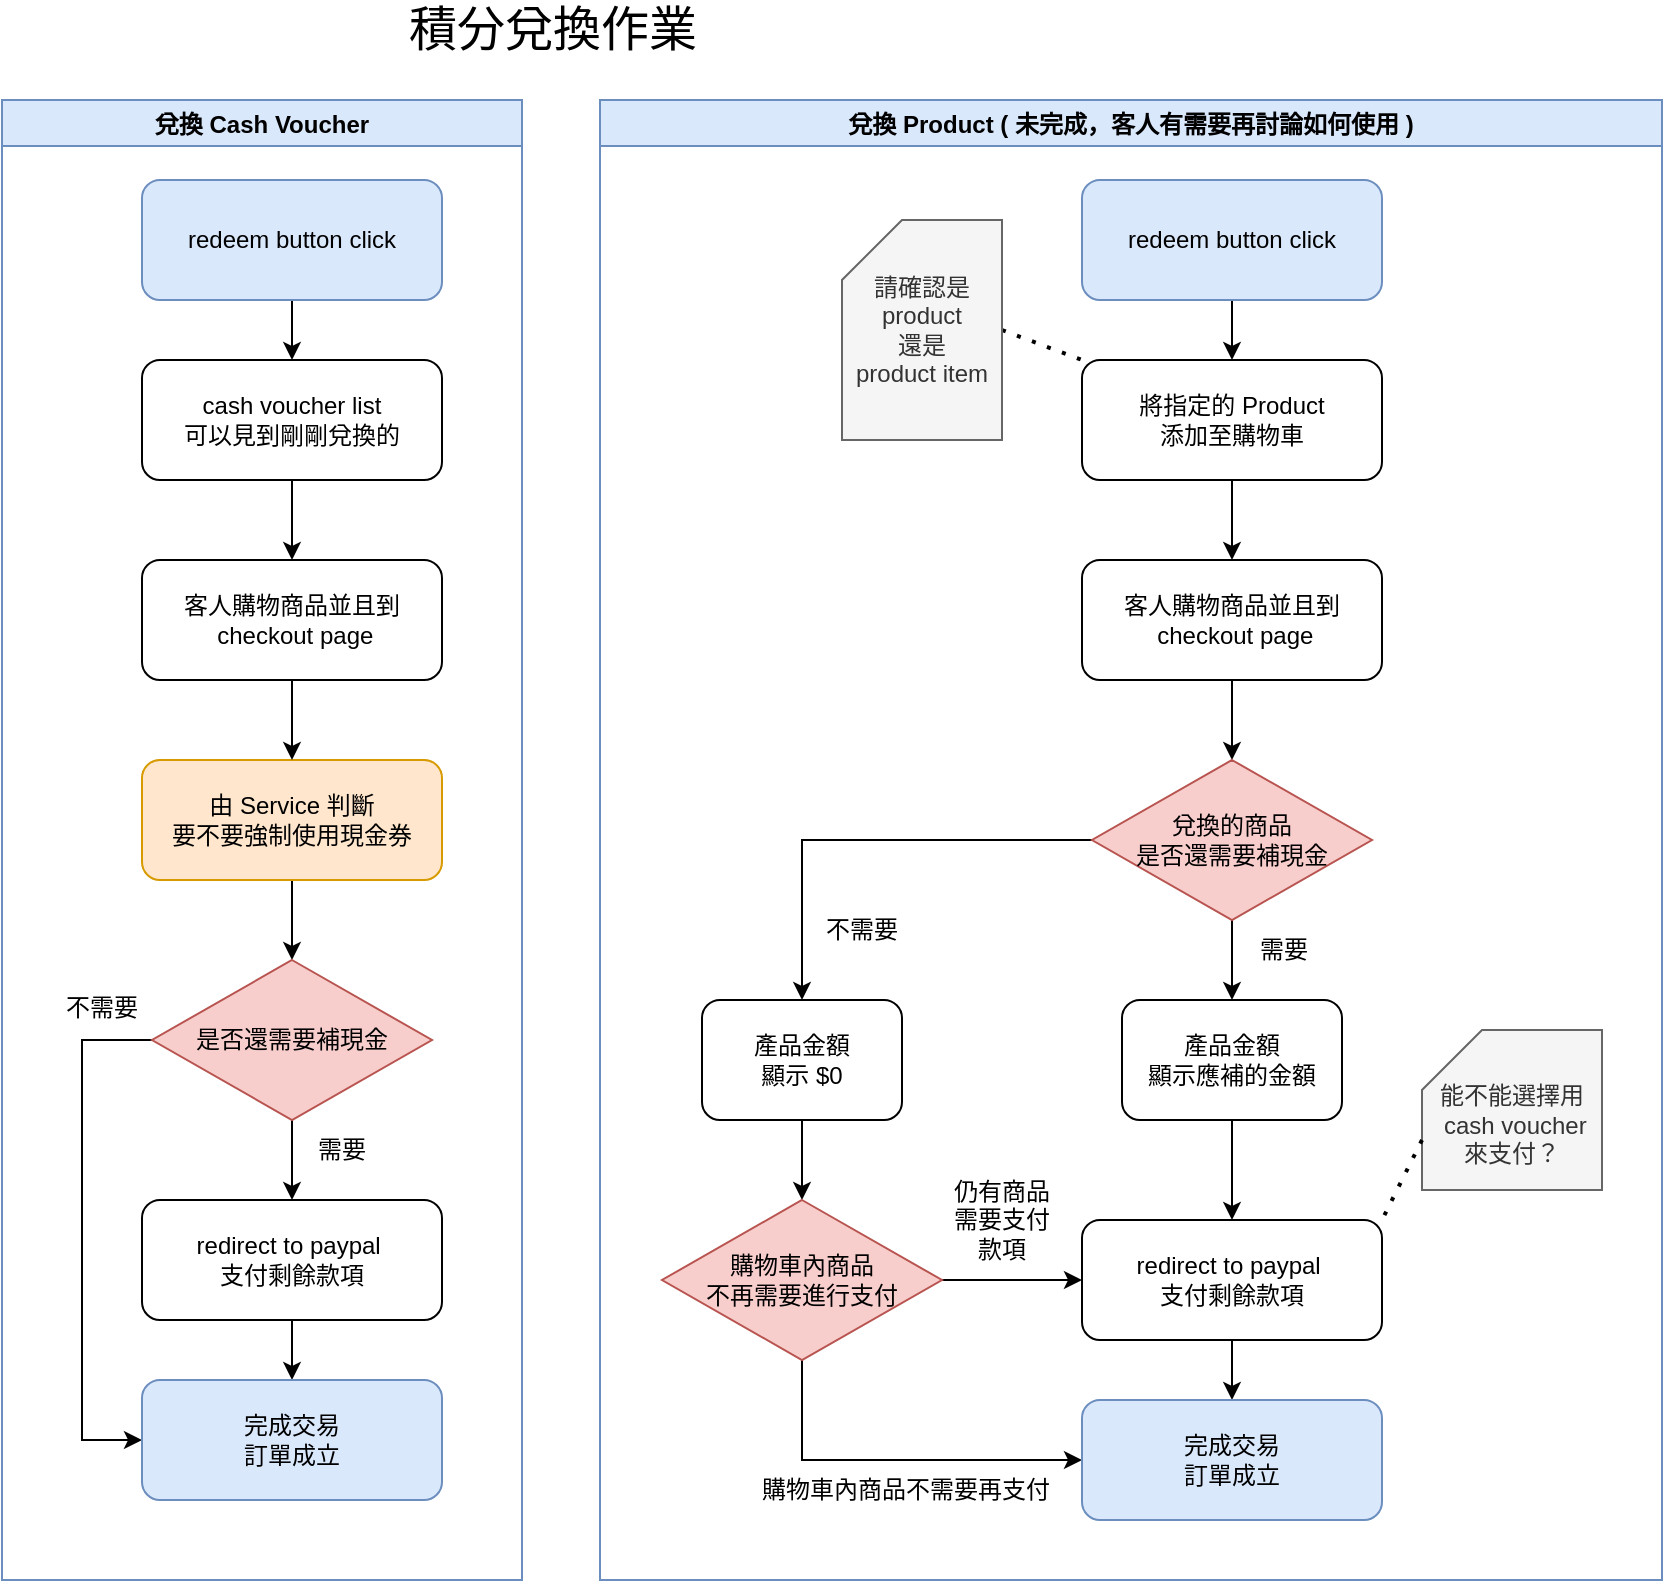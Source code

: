 <mxfile version="16.4.7" type="github">
  <diagram id="SMRFMMhf17_Ie4FboQM1" name="Page-1">
    <mxGraphModel dx="1878" dy="670" grid="1" gridSize="10" guides="1" tooltips="1" connect="1" arrows="1" fold="1" page="1" pageScale="1" pageWidth="827" pageHeight="1169" math="0" shadow="0">
      <root>
        <mxCell id="0" />
        <mxCell id="1" parent="0" />
        <mxCell id="7-hZs9UUzoJmamspiq4g-12" value="兌換 Cash Voucher" style="swimlane;fillColor=#dae8fc;strokeColor=#6c8ebf;" parent="1" vertex="1">
          <mxGeometry x="450" y="80" width="260" height="740" as="geometry" />
        </mxCell>
        <mxCell id="7-hZs9UUzoJmamspiq4g-6" value="cash voucher list &lt;br&gt;可以見到剛剛兌換的" style="rounded=1;whiteSpace=wrap;html=1;" parent="7-hZs9UUzoJmamspiq4g-12" vertex="1">
          <mxGeometry x="70" y="130" width="150" height="60" as="geometry" />
        </mxCell>
        <mxCell id="7-hZs9UUzoJmamspiq4g-15" value="" style="edgeStyle=orthogonalEdgeStyle;rounded=0;orthogonalLoop=1;jettySize=auto;html=1;" parent="7-hZs9UUzoJmamspiq4g-12" source="7-hZs9UUzoJmamspiq4g-13" target="7-hZs9UUzoJmamspiq4g-6" edge="1">
          <mxGeometry relative="1" as="geometry" />
        </mxCell>
        <mxCell id="7-hZs9UUzoJmamspiq4g-13" value="redeem button click" style="rounded=1;whiteSpace=wrap;html=1;fillColor=#dae8fc;strokeColor=#6c8ebf;" parent="7-hZs9UUzoJmamspiq4g-12" vertex="1">
          <mxGeometry x="70" y="40" width="150" height="60" as="geometry" />
        </mxCell>
        <mxCell id="7-hZs9UUzoJmamspiq4g-16" value="客人購物商品並且到&lt;br&gt;&amp;nbsp;checkout page" style="rounded=1;whiteSpace=wrap;html=1;" parent="7-hZs9UUzoJmamspiq4g-12" vertex="1">
          <mxGeometry x="70" y="230" width="150" height="60" as="geometry" />
        </mxCell>
        <mxCell id="7-hZs9UUzoJmamspiq4g-17" value="" style="edgeStyle=orthogonalEdgeStyle;rounded=0;orthogonalLoop=1;jettySize=auto;html=1;" parent="7-hZs9UUzoJmamspiq4g-12" source="7-hZs9UUzoJmamspiq4g-6" target="7-hZs9UUzoJmamspiq4g-16" edge="1">
          <mxGeometry relative="1" as="geometry" />
        </mxCell>
        <mxCell id="7-hZs9UUzoJmamspiq4g-23" value="" style="edgeStyle=orthogonalEdgeStyle;rounded=0;orthogonalLoop=1;jettySize=auto;html=1;" parent="7-hZs9UUzoJmamspiq4g-12" source="7-hZs9UUzoJmamspiq4g-18" target="7-hZs9UUzoJmamspiq4g-22" edge="1">
          <mxGeometry relative="1" as="geometry" />
        </mxCell>
        <mxCell id="7-hZs9UUzoJmamspiq4g-18" value="由 Service 判斷&lt;br&gt;要不要強制使用現金券" style="rounded=1;whiteSpace=wrap;html=1;fillColor=#ffe6cc;strokeColor=#d79b00;" parent="7-hZs9UUzoJmamspiq4g-12" vertex="1">
          <mxGeometry x="70" y="330" width="150" height="60" as="geometry" />
        </mxCell>
        <mxCell id="7-hZs9UUzoJmamspiq4g-19" value="" style="edgeStyle=orthogonalEdgeStyle;rounded=0;orthogonalLoop=1;jettySize=auto;html=1;" parent="7-hZs9UUzoJmamspiq4g-12" source="7-hZs9UUzoJmamspiq4g-16" target="7-hZs9UUzoJmamspiq4g-18" edge="1">
          <mxGeometry relative="1" as="geometry" />
        </mxCell>
        <mxCell id="7-hZs9UUzoJmamspiq4g-25" value="" style="edgeStyle=orthogonalEdgeStyle;rounded=0;orthogonalLoop=1;jettySize=auto;html=1;entryX=0.5;entryY=0;entryDx=0;entryDy=0;" parent="7-hZs9UUzoJmamspiq4g-12" source="7-hZs9UUzoJmamspiq4g-22" target="7-hZs9UUzoJmamspiq4g-26" edge="1">
          <mxGeometry relative="1" as="geometry">
            <mxPoint x="145" y="550" as="targetPoint" />
          </mxGeometry>
        </mxCell>
        <mxCell id="7-hZs9UUzoJmamspiq4g-29" style="edgeStyle=orthogonalEdgeStyle;rounded=0;orthogonalLoop=1;jettySize=auto;html=1;entryX=0;entryY=0.5;entryDx=0;entryDy=0;" parent="7-hZs9UUzoJmamspiq4g-12" source="7-hZs9UUzoJmamspiq4g-22" target="7-hZs9UUzoJmamspiq4g-28" edge="1">
          <mxGeometry relative="1" as="geometry">
            <Array as="points">
              <mxPoint x="40" y="470" />
              <mxPoint x="40" y="670" />
            </Array>
          </mxGeometry>
        </mxCell>
        <mxCell id="7-hZs9UUzoJmamspiq4g-22" value="是否還需要補現金" style="rhombus;whiteSpace=wrap;html=1;fillColor=#f8cecc;strokeColor=#b85450;" parent="7-hZs9UUzoJmamspiq4g-12" vertex="1">
          <mxGeometry x="75" y="430" width="140" height="80" as="geometry" />
        </mxCell>
        <mxCell id="7-hZs9UUzoJmamspiq4g-30" value="" style="edgeStyle=orthogonalEdgeStyle;rounded=0;orthogonalLoop=1;jettySize=auto;html=1;" parent="7-hZs9UUzoJmamspiq4g-12" source="7-hZs9UUzoJmamspiq4g-26" target="7-hZs9UUzoJmamspiq4g-28" edge="1">
          <mxGeometry relative="1" as="geometry" />
        </mxCell>
        <mxCell id="7-hZs9UUzoJmamspiq4g-26" value="redirect to paypal&amp;nbsp;&lt;br&gt;支付剩餘款項" style="rounded=1;whiteSpace=wrap;html=1;" parent="7-hZs9UUzoJmamspiq4g-12" vertex="1">
          <mxGeometry x="70" y="550" width="150" height="60" as="geometry" />
        </mxCell>
        <mxCell id="7-hZs9UUzoJmamspiq4g-27" value="需要" style="text;html=1;strokeColor=none;fillColor=none;align=center;verticalAlign=middle;whiteSpace=wrap;rounded=0;" parent="7-hZs9UUzoJmamspiq4g-12" vertex="1">
          <mxGeometry x="140" y="510" width="60" height="30" as="geometry" />
        </mxCell>
        <mxCell id="7-hZs9UUzoJmamspiq4g-28" value="完成交易&lt;br&gt;訂單成立" style="rounded=1;whiteSpace=wrap;html=1;fillColor=#dae8fc;strokeColor=#6c8ebf;" parent="7-hZs9UUzoJmamspiq4g-12" vertex="1">
          <mxGeometry x="70" y="640" width="150" height="60" as="geometry" />
        </mxCell>
        <mxCell id="7-hZs9UUzoJmamspiq4g-31" value="不需要" style="text;html=1;strokeColor=none;fillColor=none;align=center;verticalAlign=middle;whiteSpace=wrap;rounded=0;" parent="7-hZs9UUzoJmamspiq4g-12" vertex="1">
          <mxGeometry x="20" y="439" width="60" height="30" as="geometry" />
        </mxCell>
        <mxCell id="7-hZs9UUzoJmamspiq4g-39" value="兌換 Product ( 未完成，客人有需要再討論如何使用 )" style="swimlane;fillColor=#dae8fc;strokeColor=#6c8ebf;" parent="1" vertex="1">
          <mxGeometry x="749" y="80" width="531" height="740" as="geometry" />
        </mxCell>
        <mxCell id="7-hZs9UUzoJmamspiq4g-40" value="將指定的 Product &lt;br&gt;添加至購物車" style="rounded=1;whiteSpace=wrap;html=1;" parent="7-hZs9UUzoJmamspiq4g-39" vertex="1">
          <mxGeometry x="241" y="130" width="150" height="60" as="geometry" />
        </mxCell>
        <mxCell id="7-hZs9UUzoJmamspiq4g-41" value="" style="edgeStyle=orthogonalEdgeStyle;rounded=0;orthogonalLoop=1;jettySize=auto;html=1;" parent="7-hZs9UUzoJmamspiq4g-39" source="7-hZs9UUzoJmamspiq4g-42" target="7-hZs9UUzoJmamspiq4g-40" edge="1">
          <mxGeometry relative="1" as="geometry" />
        </mxCell>
        <mxCell id="7-hZs9UUzoJmamspiq4g-42" value="redeem button click" style="rounded=1;whiteSpace=wrap;html=1;fillColor=#dae8fc;strokeColor=#6c8ebf;" parent="7-hZs9UUzoJmamspiq4g-39" vertex="1">
          <mxGeometry x="241" y="40" width="150" height="60" as="geometry" />
        </mxCell>
        <mxCell id="7-hZs9UUzoJmamspiq4g-63" value="" style="edgeStyle=orthogonalEdgeStyle;rounded=0;orthogonalLoop=1;jettySize=auto;html=1;" parent="7-hZs9UUzoJmamspiq4g-39" source="7-hZs9UUzoJmamspiq4g-43" target="7-hZs9UUzoJmamspiq4g-50" edge="1">
          <mxGeometry relative="1" as="geometry" />
        </mxCell>
        <mxCell id="7-hZs9UUzoJmamspiq4g-43" value="客人購物商品並且到&lt;br&gt;&amp;nbsp;checkout page" style="rounded=1;whiteSpace=wrap;html=1;" parent="7-hZs9UUzoJmamspiq4g-39" vertex="1">
          <mxGeometry x="241" y="230" width="150" height="60" as="geometry" />
        </mxCell>
        <mxCell id="7-hZs9UUzoJmamspiq4g-44" value="" style="edgeStyle=orthogonalEdgeStyle;rounded=0;orthogonalLoop=1;jettySize=auto;html=1;" parent="7-hZs9UUzoJmamspiq4g-39" source="7-hZs9UUzoJmamspiq4g-40" target="7-hZs9UUzoJmamspiq4g-43" edge="1">
          <mxGeometry relative="1" as="geometry" />
        </mxCell>
        <mxCell id="7-hZs9UUzoJmamspiq4g-48" value="" style="edgeStyle=orthogonalEdgeStyle;rounded=0;orthogonalLoop=1;jettySize=auto;html=1;entryX=0.5;entryY=0;entryDx=0;entryDy=0;" parent="7-hZs9UUzoJmamspiq4g-39" source="7-hZs9UUzoJmamspiq4g-50" target="7-hZs9UUzoJmamspiq4g-52" edge="1">
          <mxGeometry relative="1" as="geometry">
            <mxPoint x="317" y="450" as="targetPoint" />
          </mxGeometry>
        </mxCell>
        <mxCell id="7-hZs9UUzoJmamspiq4g-49" style="edgeStyle=orthogonalEdgeStyle;rounded=0;orthogonalLoop=1;jettySize=auto;html=1;entryX=0.5;entryY=0;entryDx=0;entryDy=0;" parent="7-hZs9UUzoJmamspiq4g-39" source="7-hZs9UUzoJmamspiq4g-50" target="7-hZs9UUzoJmamspiq4g-64" edge="1">
          <mxGeometry relative="1" as="geometry">
            <Array as="points">
              <mxPoint x="101" y="370" />
            </Array>
            <mxPoint x="111" y="414" as="targetPoint" />
          </mxGeometry>
        </mxCell>
        <mxCell id="7-hZs9UUzoJmamspiq4g-50" value="兌換的商品&lt;br&gt;是否還需要補現金" style="rhombus;whiteSpace=wrap;html=1;fillColor=#f8cecc;strokeColor=#b85450;" parent="7-hZs9UUzoJmamspiq4g-39" vertex="1">
          <mxGeometry x="246" y="330" width="140" height="80" as="geometry" />
        </mxCell>
        <mxCell id="7-hZs9UUzoJmamspiq4g-72" style="edgeStyle=orthogonalEdgeStyle;rounded=0;orthogonalLoop=1;jettySize=auto;html=1;" parent="7-hZs9UUzoJmamspiq4g-39" source="7-hZs9UUzoJmamspiq4g-52" target="7-hZs9UUzoJmamspiq4g-70" edge="1">
          <mxGeometry relative="1" as="geometry" />
        </mxCell>
        <mxCell id="7-hZs9UUzoJmamspiq4g-52" value="產品金額&lt;br&gt;顯示應補的金額" style="rounded=1;whiteSpace=wrap;html=1;" parent="7-hZs9UUzoJmamspiq4g-39" vertex="1">
          <mxGeometry x="261" y="450" width="110" height="60" as="geometry" />
        </mxCell>
        <mxCell id="7-hZs9UUzoJmamspiq4g-53" value="需要" style="text;html=1;strokeColor=none;fillColor=none;align=center;verticalAlign=middle;whiteSpace=wrap;rounded=0;" parent="7-hZs9UUzoJmamspiq4g-39" vertex="1">
          <mxGeometry x="312" y="410" width="60" height="30" as="geometry" />
        </mxCell>
        <mxCell id="7-hZs9UUzoJmamspiq4g-55" value="不需要" style="text;html=1;strokeColor=none;fillColor=none;align=center;verticalAlign=middle;whiteSpace=wrap;rounded=0;" parent="7-hZs9UUzoJmamspiq4g-39" vertex="1">
          <mxGeometry x="101" y="400" width="60" height="30" as="geometry" />
        </mxCell>
        <mxCell id="7-hZs9UUzoJmamspiq4g-56" value="" style="endArrow=none;dashed=1;html=1;dashPattern=1 3;strokeWidth=2;rounded=0;entryX=0;entryY=0;entryDx=0;entryDy=0;exitX=1;exitY=0.5;exitDx=0;exitDy=0;exitPerimeter=0;" parent="7-hZs9UUzoJmamspiq4g-39" source="7-hZs9UUzoJmamspiq4g-57" target="7-hZs9UUzoJmamspiq4g-40" edge="1">
          <mxGeometry width="50" height="50" relative="1" as="geometry">
            <mxPoint x="111" y="130" as="sourcePoint" />
            <mxPoint x="161" y="140" as="targetPoint" />
          </mxGeometry>
        </mxCell>
        <mxCell id="7-hZs9UUzoJmamspiq4g-57" value="請確認是&lt;br&gt;product &lt;br&gt;還是&lt;br&gt;product item" style="shape=card;whiteSpace=wrap;html=1;fillColor=#f5f5f5;fontColor=#333333;strokeColor=#666666;" parent="7-hZs9UUzoJmamspiq4g-39" vertex="1">
          <mxGeometry x="121" y="60" width="80" height="110" as="geometry" />
        </mxCell>
        <mxCell id="7-hZs9UUzoJmamspiq4g-71" value="" style="edgeStyle=orthogonalEdgeStyle;rounded=0;orthogonalLoop=1;jettySize=auto;html=1;" parent="7-hZs9UUzoJmamspiq4g-39" source="7-hZs9UUzoJmamspiq4g-64" target="7-hZs9UUzoJmamspiq4g-66" edge="1">
          <mxGeometry relative="1" as="geometry" />
        </mxCell>
        <mxCell id="7-hZs9UUzoJmamspiq4g-64" value="產品金額&lt;br&gt;顯示 $0" style="rounded=1;whiteSpace=wrap;html=1;" parent="7-hZs9UUzoJmamspiq4g-39" vertex="1">
          <mxGeometry x="51" y="450" width="100" height="60" as="geometry" />
        </mxCell>
        <mxCell id="7-hZs9UUzoJmamspiq4g-76" value="" style="edgeStyle=orthogonalEdgeStyle;rounded=0;orthogonalLoop=1;jettySize=auto;html=1;" parent="7-hZs9UUzoJmamspiq4g-39" source="7-hZs9UUzoJmamspiq4g-66" target="7-hZs9UUzoJmamspiq4g-70" edge="1">
          <mxGeometry relative="1" as="geometry" />
        </mxCell>
        <mxCell id="7-hZs9UUzoJmamspiq4g-80" style="edgeStyle=orthogonalEdgeStyle;rounded=0;orthogonalLoop=1;jettySize=auto;html=1;entryX=0;entryY=0.5;entryDx=0;entryDy=0;exitX=0.5;exitY=1;exitDx=0;exitDy=0;" parent="7-hZs9UUzoJmamspiq4g-39" source="7-hZs9UUzoJmamspiq4g-66" target="7-hZs9UUzoJmamspiq4g-78" edge="1">
          <mxGeometry relative="1" as="geometry" />
        </mxCell>
        <mxCell id="7-hZs9UUzoJmamspiq4g-66" value="購物車內商品&lt;br&gt;不再需要進行支付" style="rhombus;whiteSpace=wrap;html=1;fillColor=#f8cecc;strokeColor=#b85450;" parent="7-hZs9UUzoJmamspiq4g-39" vertex="1">
          <mxGeometry x="31" y="550" width="140" height="80" as="geometry" />
        </mxCell>
        <mxCell id="7-hZs9UUzoJmamspiq4g-79" value="" style="edgeStyle=orthogonalEdgeStyle;rounded=0;orthogonalLoop=1;jettySize=auto;html=1;" parent="7-hZs9UUzoJmamspiq4g-39" source="7-hZs9UUzoJmamspiq4g-70" target="7-hZs9UUzoJmamspiq4g-78" edge="1">
          <mxGeometry relative="1" as="geometry" />
        </mxCell>
        <mxCell id="7-hZs9UUzoJmamspiq4g-70" value="redirect to paypal&amp;nbsp;&lt;br&gt;支付剩餘款項" style="rounded=1;whiteSpace=wrap;html=1;" parent="7-hZs9UUzoJmamspiq4g-39" vertex="1">
          <mxGeometry x="241" y="560" width="150" height="60" as="geometry" />
        </mxCell>
        <mxCell id="7-hZs9UUzoJmamspiq4g-77" value="仍有商品需要支付款項" style="text;html=1;strokeColor=none;fillColor=none;align=center;verticalAlign=middle;whiteSpace=wrap;rounded=0;" parent="7-hZs9UUzoJmamspiq4g-39" vertex="1">
          <mxGeometry x="171" y="530" width="60" height="60" as="geometry" />
        </mxCell>
        <mxCell id="7-hZs9UUzoJmamspiq4g-78" value="完成交易&lt;br&gt;訂單成立" style="rounded=1;whiteSpace=wrap;html=1;fillColor=#dae8fc;strokeColor=#6c8ebf;" parent="7-hZs9UUzoJmamspiq4g-39" vertex="1">
          <mxGeometry x="241" y="650" width="150" height="60" as="geometry" />
        </mxCell>
        <mxCell id="7-hZs9UUzoJmamspiq4g-81" value="購物車內商品不需要再支付" style="text;html=1;strokeColor=none;fillColor=none;align=center;verticalAlign=middle;whiteSpace=wrap;rounded=0;" parent="7-hZs9UUzoJmamspiq4g-39" vertex="1">
          <mxGeometry x="78" y="680" width="150" height="30" as="geometry" />
        </mxCell>
        <mxCell id="7-hZs9UUzoJmamspiq4g-84" value="&lt;br&gt;能不能選擇用&lt;br&gt;&amp;nbsp;cash voucher &lt;br&gt;來支付？" style="shape=card;whiteSpace=wrap;html=1;fillColor=#f5f5f5;fontColor=#333333;strokeColor=#666666;" parent="7-hZs9UUzoJmamspiq4g-39" vertex="1">
          <mxGeometry x="411" y="465" width="90" height="80" as="geometry" />
        </mxCell>
        <mxCell id="7-hZs9UUzoJmamspiq4g-85" value="" style="endArrow=none;dashed=1;html=1;dashPattern=1 3;strokeWidth=2;rounded=0;exitX=0;exitY=0;exitDx=0;exitDy=55;exitPerimeter=0;entryX=1;entryY=0;entryDx=0;entryDy=0;" parent="7-hZs9UUzoJmamspiq4g-39" source="7-hZs9UUzoJmamspiq4g-84" target="7-hZs9UUzoJmamspiq4g-70" edge="1">
          <mxGeometry width="50" height="50" relative="1" as="geometry">
            <mxPoint x="-49" y="610" as="sourcePoint" />
            <mxPoint x="31" y="695" as="targetPoint" />
          </mxGeometry>
        </mxCell>
        <mxCell id="7-hZs9UUzoJmamspiq4g-86" value="&lt;font style=&quot;font-size: 24px&quot;&gt;積分兌換作業&lt;/font&gt;" style="text;html=1;strokeColor=none;fillColor=none;align=center;verticalAlign=middle;whiteSpace=wrap;rounded=0;" parent="1" vertex="1">
          <mxGeometry x="640" y="30" width="171" height="30" as="geometry" />
        </mxCell>
      </root>
    </mxGraphModel>
  </diagram>
</mxfile>
